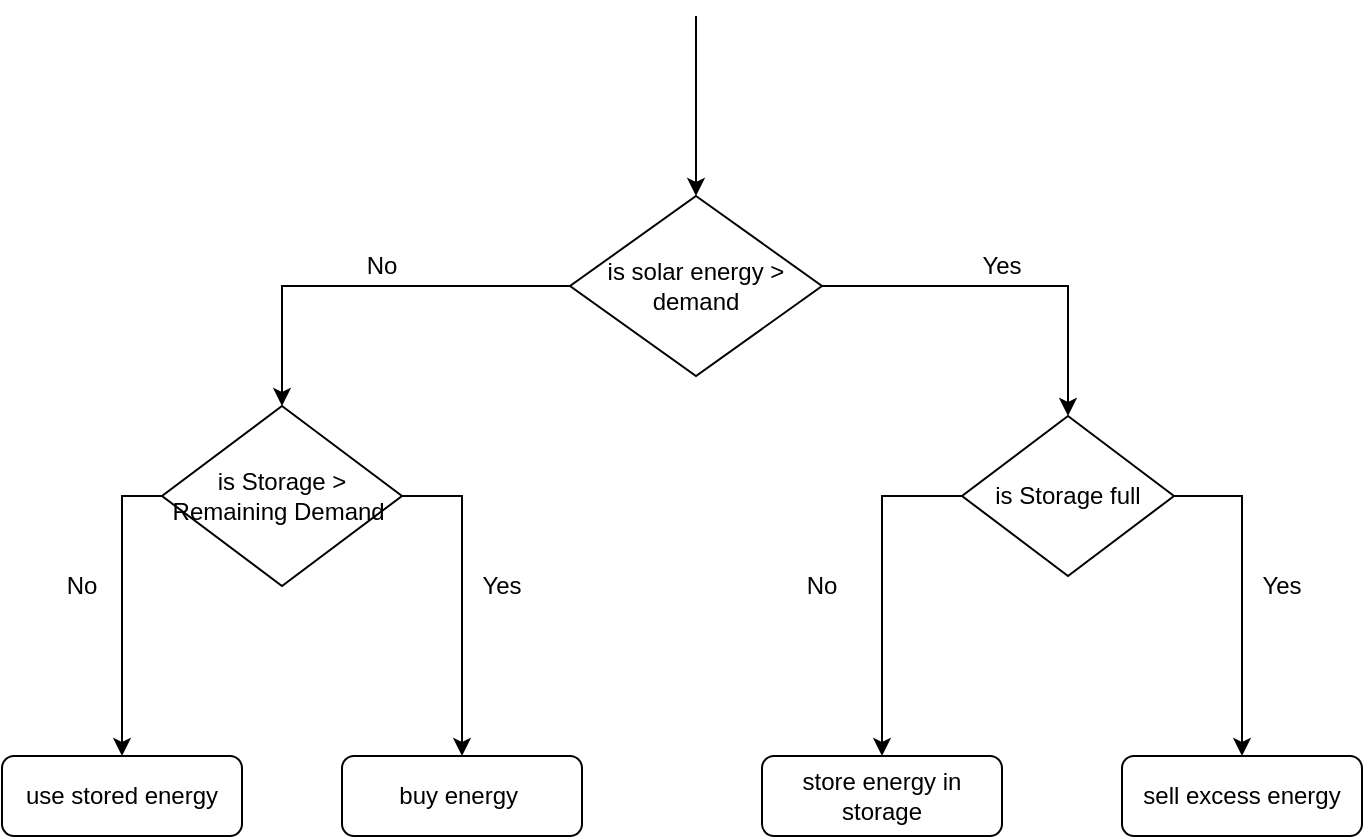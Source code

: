 <mxfile version="24.4.13" type="github">
  <diagram id="C5RBs43oDa-KdzZeNtuy" name="Page-1">
    <mxGraphModel dx="1290" dy="522" grid="1" gridSize="10" guides="1" tooltips="1" connect="1" arrows="1" fold="1" page="1" pageScale="1" pageWidth="827" pageHeight="1169" math="0" shadow="0">
      <root>
        <mxCell id="WIyWlLk6GJQsqaUBKTNV-0" />
        <mxCell id="WIyWlLk6GJQsqaUBKTNV-1" parent="WIyWlLk6GJQsqaUBKTNV-0" />
        <mxCell id="WIyWlLk6GJQsqaUBKTNV-3" value="use stored energy" style="rounded=1;whiteSpace=wrap;html=1;fontSize=12;glass=0;strokeWidth=1;shadow=0;" parent="WIyWlLk6GJQsqaUBKTNV-1" vertex="1">
          <mxGeometry x="60" y="430" width="120" height="40" as="geometry" />
        </mxCell>
        <mxCell id="sw002AU9ZiTAbDXB-DhY-4" style="edgeStyle=orthogonalEdgeStyle;rounded=0;orthogonalLoop=1;jettySize=auto;html=1;entryX=0.5;entryY=0;entryDx=0;entryDy=0;" edge="1" parent="WIyWlLk6GJQsqaUBKTNV-1" source="sw002AU9ZiTAbDXB-DhY-0" target="sw002AU9ZiTAbDXB-DhY-2">
          <mxGeometry relative="1" as="geometry" />
        </mxCell>
        <mxCell id="sw002AU9ZiTAbDXB-DhY-5" style="edgeStyle=orthogonalEdgeStyle;rounded=0;orthogonalLoop=1;jettySize=auto;html=1;entryX=0.5;entryY=0;entryDx=0;entryDy=0;" edge="1" parent="WIyWlLk6GJQsqaUBKTNV-1" source="sw002AU9ZiTAbDXB-DhY-0" target="sw002AU9ZiTAbDXB-DhY-3">
          <mxGeometry relative="1" as="geometry" />
        </mxCell>
        <mxCell id="sw002AU9ZiTAbDXB-DhY-0" value="is solar energy &amp;gt; demand" style="rhombus;whiteSpace=wrap;html=1;" vertex="1" parent="WIyWlLk6GJQsqaUBKTNV-1">
          <mxGeometry x="344" y="150" width="126" height="90" as="geometry" />
        </mxCell>
        <mxCell id="sw002AU9ZiTAbDXB-DhY-6" style="edgeStyle=orthogonalEdgeStyle;rounded=0;orthogonalLoop=1;jettySize=auto;html=1;entryX=0.5;entryY=0;entryDx=0;entryDy=0;" edge="1" parent="WIyWlLk6GJQsqaUBKTNV-1" source="sw002AU9ZiTAbDXB-DhY-2" target="WIyWlLk6GJQsqaUBKTNV-3">
          <mxGeometry relative="1" as="geometry">
            <Array as="points">
              <mxPoint x="120" y="300" />
            </Array>
          </mxGeometry>
        </mxCell>
        <mxCell id="sw002AU9ZiTAbDXB-DhY-12" style="edgeStyle=orthogonalEdgeStyle;rounded=0;orthogonalLoop=1;jettySize=auto;html=1;entryX=0.5;entryY=0;entryDx=0;entryDy=0;" edge="1" parent="WIyWlLk6GJQsqaUBKTNV-1" source="sw002AU9ZiTAbDXB-DhY-2" target="sw002AU9ZiTAbDXB-DhY-10">
          <mxGeometry relative="1" as="geometry">
            <Array as="points">
              <mxPoint x="290" y="300" />
            </Array>
          </mxGeometry>
        </mxCell>
        <mxCell id="sw002AU9ZiTAbDXB-DhY-2" value="is Storage &amp;gt; Remaining Demand&amp;nbsp;" style="rhombus;whiteSpace=wrap;html=1;" vertex="1" parent="WIyWlLk6GJQsqaUBKTNV-1">
          <mxGeometry x="140" y="255" width="120" height="90" as="geometry" />
        </mxCell>
        <mxCell id="sw002AU9ZiTAbDXB-DhY-13" style="edgeStyle=orthogonalEdgeStyle;rounded=0;orthogonalLoop=1;jettySize=auto;html=1;entryX=0.5;entryY=0;entryDx=0;entryDy=0;" edge="1" parent="WIyWlLk6GJQsqaUBKTNV-1" source="sw002AU9ZiTAbDXB-DhY-3" target="sw002AU9ZiTAbDXB-DhY-11">
          <mxGeometry relative="1" as="geometry">
            <Array as="points">
              <mxPoint x="500" y="300" />
            </Array>
          </mxGeometry>
        </mxCell>
        <mxCell id="sw002AU9ZiTAbDXB-DhY-15" style="edgeStyle=orthogonalEdgeStyle;rounded=0;orthogonalLoop=1;jettySize=auto;html=1;entryX=0.5;entryY=0;entryDx=0;entryDy=0;" edge="1" parent="WIyWlLk6GJQsqaUBKTNV-1" source="sw002AU9ZiTAbDXB-DhY-3" target="sw002AU9ZiTAbDXB-DhY-14">
          <mxGeometry relative="1" as="geometry">
            <Array as="points">
              <mxPoint x="680" y="300" />
            </Array>
          </mxGeometry>
        </mxCell>
        <mxCell id="sw002AU9ZiTAbDXB-DhY-3" value="is Storage full" style="rhombus;whiteSpace=wrap;html=1;" vertex="1" parent="WIyWlLk6GJQsqaUBKTNV-1">
          <mxGeometry x="540" y="260" width="106" height="80" as="geometry" />
        </mxCell>
        <mxCell id="sw002AU9ZiTAbDXB-DhY-7" value="No" style="text;html=1;align=center;verticalAlign=middle;whiteSpace=wrap;rounded=0;" vertex="1" parent="WIyWlLk6GJQsqaUBKTNV-1">
          <mxGeometry x="220" y="170" width="60" height="30" as="geometry" />
        </mxCell>
        <mxCell id="sw002AU9ZiTAbDXB-DhY-8" value="Yes" style="text;html=1;align=center;verticalAlign=middle;whiteSpace=wrap;rounded=0;" vertex="1" parent="WIyWlLk6GJQsqaUBKTNV-1">
          <mxGeometry x="530" y="170" width="60" height="30" as="geometry" />
        </mxCell>
        <mxCell id="sw002AU9ZiTAbDXB-DhY-9" value="No" style="text;html=1;align=center;verticalAlign=middle;whiteSpace=wrap;rounded=0;" vertex="1" parent="WIyWlLk6GJQsqaUBKTNV-1">
          <mxGeometry x="70" y="330" width="60" height="30" as="geometry" />
        </mxCell>
        <mxCell id="sw002AU9ZiTAbDXB-DhY-10" value="buy energy&amp;nbsp;" style="rounded=1;whiteSpace=wrap;html=1;" vertex="1" parent="WIyWlLk6GJQsqaUBKTNV-1">
          <mxGeometry x="230" y="430" width="120" height="40" as="geometry" />
        </mxCell>
        <mxCell id="sw002AU9ZiTAbDXB-DhY-11" value="store energy in storage" style="rounded=1;whiteSpace=wrap;html=1;" vertex="1" parent="WIyWlLk6GJQsqaUBKTNV-1">
          <mxGeometry x="440" y="430" width="120" height="40" as="geometry" />
        </mxCell>
        <mxCell id="sw002AU9ZiTAbDXB-DhY-14" value="sell excess energy" style="rounded=1;whiteSpace=wrap;html=1;" vertex="1" parent="WIyWlLk6GJQsqaUBKTNV-1">
          <mxGeometry x="620" y="430" width="120" height="40" as="geometry" />
        </mxCell>
        <mxCell id="sw002AU9ZiTAbDXB-DhY-16" value="" style="endArrow=classic;html=1;rounded=0;entryX=0.5;entryY=0;entryDx=0;entryDy=0;" edge="1" parent="WIyWlLk6GJQsqaUBKTNV-1" target="sw002AU9ZiTAbDXB-DhY-0">
          <mxGeometry width="50" height="50" relative="1" as="geometry">
            <mxPoint x="407" y="60" as="sourcePoint" />
            <mxPoint x="440" y="250" as="targetPoint" />
          </mxGeometry>
        </mxCell>
        <mxCell id="sw002AU9ZiTAbDXB-DhY-17" value="Yes" style="text;html=1;align=center;verticalAlign=middle;whiteSpace=wrap;rounded=0;" vertex="1" parent="WIyWlLk6GJQsqaUBKTNV-1">
          <mxGeometry x="280" y="330" width="60" height="30" as="geometry" />
        </mxCell>
        <mxCell id="sw002AU9ZiTAbDXB-DhY-18" value="Yes" style="text;html=1;align=center;verticalAlign=middle;whiteSpace=wrap;rounded=0;" vertex="1" parent="WIyWlLk6GJQsqaUBKTNV-1">
          <mxGeometry x="670" y="330" width="60" height="30" as="geometry" />
        </mxCell>
        <mxCell id="sw002AU9ZiTAbDXB-DhY-19" value="No" style="text;html=1;align=center;verticalAlign=middle;whiteSpace=wrap;rounded=0;" vertex="1" parent="WIyWlLk6GJQsqaUBKTNV-1">
          <mxGeometry x="440" y="330" width="60" height="30" as="geometry" />
        </mxCell>
      </root>
    </mxGraphModel>
  </diagram>
</mxfile>
